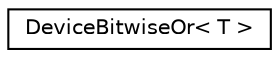 digraph "Graphical Class Hierarchy"
{
  edge [fontname="Helvetica",fontsize="10",labelfontname="Helvetica",labelfontsize="10"];
  node [fontname="Helvetica",fontsize="10",shape=record];
  rankdir="LR";
  Node0 [label="DeviceBitwiseOr\< T \>",height=0.2,width=0.4,color="black", fillcolor="white", style="filled",URL="$structDeviceBitwiseOr.html"];
}
